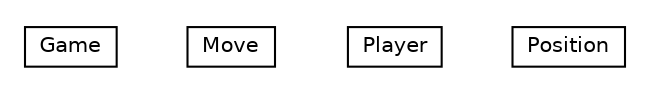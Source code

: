 #!/usr/local/bin/dot
#
# Class diagram 
# Generated by UMLGraph version 5.1 (http://www.umlgraph.org/)
#

digraph G {
	edge [fontname="Helvetica",fontsize=10,labelfontname="Helvetica",labelfontsize=10];
	node [fontname="Helvetica",fontsize=10,shape=plaintext];
	nodesep=0.25;
	ranksep=0.5;
	// com.nikolay.tictactoe.model.Game
	c121 [label=<<table title="com.nikolay.tictactoe.model.Game" border="0" cellborder="1" cellspacing="0" cellpadding="2" port="p" href="./Game.html">
		<tr><td><table border="0" cellspacing="0" cellpadding="1">
<tr><td align="center" balign="center"> Game </td></tr>
		</table></td></tr>
		</table>>, fontname="Helvetica", fontcolor="black", fontsize=10.0];
	// com.nikolay.tictactoe.model.Move
	c122 [label=<<table title="com.nikolay.tictactoe.model.Move" border="0" cellborder="1" cellspacing="0" cellpadding="2" port="p" href="./Move.html">
		<tr><td><table border="0" cellspacing="0" cellpadding="1">
<tr><td align="center" balign="center"> Move </td></tr>
		</table></td></tr>
		</table>>, fontname="Helvetica", fontcolor="black", fontsize=10.0];
	// com.nikolay.tictactoe.model.Player
	c123 [label=<<table title="com.nikolay.tictactoe.model.Player" border="0" cellborder="1" cellspacing="0" cellpadding="2" port="p" href="./Player.html">
		<tr><td><table border="0" cellspacing="0" cellpadding="1">
<tr><td align="center" balign="center"> Player </td></tr>
		</table></td></tr>
		</table>>, fontname="Helvetica", fontcolor="black", fontsize=10.0];
	// com.nikolay.tictactoe.model.Position
	c124 [label=<<table title="com.nikolay.tictactoe.model.Position" border="0" cellborder="1" cellspacing="0" cellpadding="2" port="p" href="./Position.html">
		<tr><td><table border="0" cellspacing="0" cellpadding="1">
<tr><td align="center" balign="center"> Position </td></tr>
		</table></td></tr>
		</table>>, fontname="Helvetica", fontcolor="black", fontsize=10.0];
}

